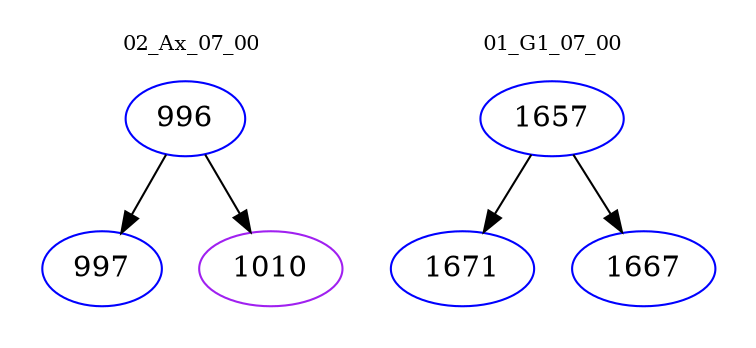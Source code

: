 digraph{
subgraph cluster_0 {
color = white
label = "02_Ax_07_00";
fontsize=10;
T0_996 [label="996", color="blue"]
T0_996 -> T0_997 [color="black"]
T0_997 [label="997", color="blue"]
T0_996 -> T0_1010 [color="black"]
T0_1010 [label="1010", color="purple"]
}
subgraph cluster_1 {
color = white
label = "01_G1_07_00";
fontsize=10;
T1_1657 [label="1657", color="blue"]
T1_1657 -> T1_1671 [color="black"]
T1_1671 [label="1671", color="blue"]
T1_1657 -> T1_1667 [color="black"]
T1_1667 [label="1667", color="blue"]
}
}
